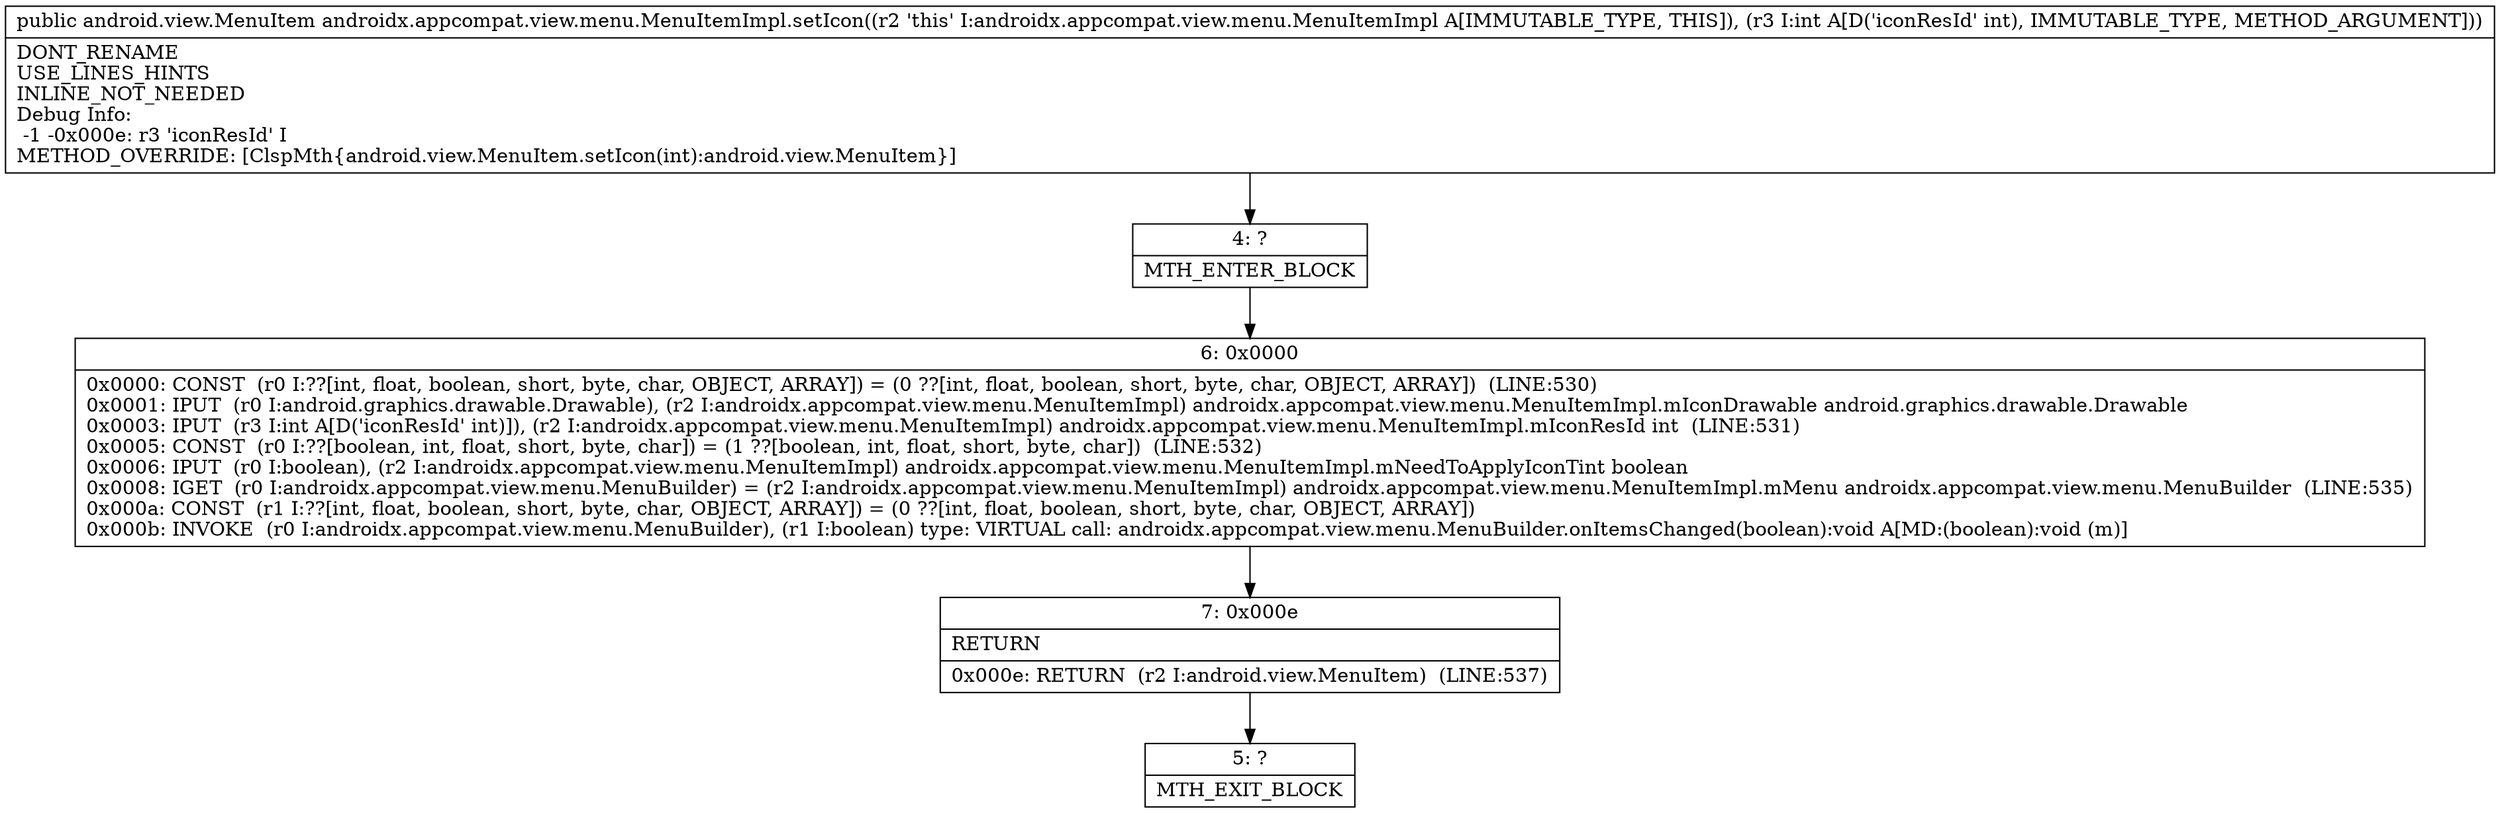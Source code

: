 digraph "CFG forandroidx.appcompat.view.menu.MenuItemImpl.setIcon(I)Landroid\/view\/MenuItem;" {
Node_4 [shape=record,label="{4\:\ ?|MTH_ENTER_BLOCK\l}"];
Node_6 [shape=record,label="{6\:\ 0x0000|0x0000: CONST  (r0 I:??[int, float, boolean, short, byte, char, OBJECT, ARRAY]) = (0 ??[int, float, boolean, short, byte, char, OBJECT, ARRAY])  (LINE:530)\l0x0001: IPUT  (r0 I:android.graphics.drawable.Drawable), (r2 I:androidx.appcompat.view.menu.MenuItemImpl) androidx.appcompat.view.menu.MenuItemImpl.mIconDrawable android.graphics.drawable.Drawable \l0x0003: IPUT  (r3 I:int A[D('iconResId' int)]), (r2 I:androidx.appcompat.view.menu.MenuItemImpl) androidx.appcompat.view.menu.MenuItemImpl.mIconResId int  (LINE:531)\l0x0005: CONST  (r0 I:??[boolean, int, float, short, byte, char]) = (1 ??[boolean, int, float, short, byte, char])  (LINE:532)\l0x0006: IPUT  (r0 I:boolean), (r2 I:androidx.appcompat.view.menu.MenuItemImpl) androidx.appcompat.view.menu.MenuItemImpl.mNeedToApplyIconTint boolean \l0x0008: IGET  (r0 I:androidx.appcompat.view.menu.MenuBuilder) = (r2 I:androidx.appcompat.view.menu.MenuItemImpl) androidx.appcompat.view.menu.MenuItemImpl.mMenu androidx.appcompat.view.menu.MenuBuilder  (LINE:535)\l0x000a: CONST  (r1 I:??[int, float, boolean, short, byte, char, OBJECT, ARRAY]) = (0 ??[int, float, boolean, short, byte, char, OBJECT, ARRAY]) \l0x000b: INVOKE  (r0 I:androidx.appcompat.view.menu.MenuBuilder), (r1 I:boolean) type: VIRTUAL call: androidx.appcompat.view.menu.MenuBuilder.onItemsChanged(boolean):void A[MD:(boolean):void (m)]\l}"];
Node_7 [shape=record,label="{7\:\ 0x000e|RETURN\l|0x000e: RETURN  (r2 I:android.view.MenuItem)  (LINE:537)\l}"];
Node_5 [shape=record,label="{5\:\ ?|MTH_EXIT_BLOCK\l}"];
MethodNode[shape=record,label="{public android.view.MenuItem androidx.appcompat.view.menu.MenuItemImpl.setIcon((r2 'this' I:androidx.appcompat.view.menu.MenuItemImpl A[IMMUTABLE_TYPE, THIS]), (r3 I:int A[D('iconResId' int), IMMUTABLE_TYPE, METHOD_ARGUMENT]))  | DONT_RENAME\lUSE_LINES_HINTS\lINLINE_NOT_NEEDED\lDebug Info:\l  \-1 \-0x000e: r3 'iconResId' I\lMETHOD_OVERRIDE: [ClspMth\{android.view.MenuItem.setIcon(int):android.view.MenuItem\}]\l}"];
MethodNode -> Node_4;Node_4 -> Node_6;
Node_6 -> Node_7;
Node_7 -> Node_5;
}

